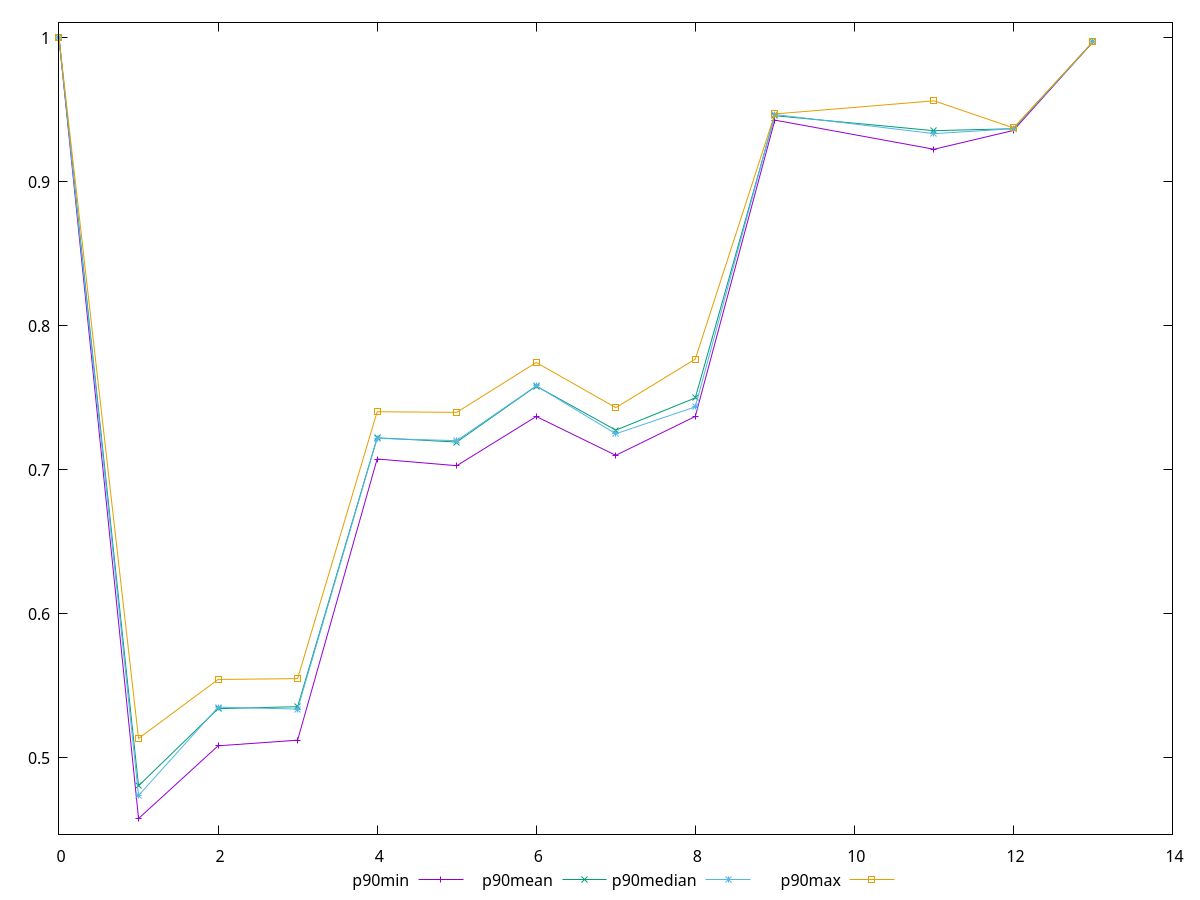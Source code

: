 reset
set terminal svg size 640, 520 enhanced background rgb 'white'
set output "report_00007_2020-12-11T15:55:29.892Z/meta/score/progression/value.svg"

$p90Min <<EOF
0 0.9999989804455924
1 0.4579236913114101
2 0.5084200537344374
3 0.512333465187359
4 0.7075793777629918
5 0.7029204508617969
6 0.7370869583596307
7 0.7101377952085194
8 0.7371551063622097
9 0.9428999271464161
11 0.9226685120812858
12 0.935759916881441
13 0.9972278955956739
EOF

$p90Mean <<EOF
0 0.999999035326048
1 0.48063334500345184
2 0.5342190278465773
3 0.5355928155470795
4 0.7223070322849509
5 0.7193530888504199
6 0.7582192144828781
7 0.7276207815590165
8 0.7500181648187442
9 0.9459695365295995
11 0.9355702792844417
12 0.9369348342333168
13 0.9972446914374236
EOF

$p90Median <<EOF
0 0.9999990341449824
1 0.4739038743317071
2 0.5352809141339204
3 0.5339069001494735
4 0.7218977830706907
5 0.7203025420212729
6 0.7583762337749103
7 0.7250972841645769
8 0.7438008278510883
9 0.9468057026825691
11 0.9335067634923552
12 0.9369912869497834
13 0.9972441047591099
EOF

$p90Max <<EOF
0 0.9999990838685003
1 0.5135154334996269
2 0.5544934915624473
3 0.5550604887249247
4 0.7403951852394232
5 0.7399802823189373
6 0.7745950872913464
7 0.7432376532437743
8 0.7769587298750307
9 0.9472077979278886
11 0.9563229509338737
12 0.9374868255315372
13 0.9972626397141333
EOF

set key outside below
set yrange [0.4470821834602683:1.0108405917196421]

plot \
  $p90Min title "p90min" with linespoints, \
  $p90Mean title "p90mean" with linespoints, \
  $p90Median title "p90median" with linespoints, \
  $p90Max title "p90max" with linespoints, \


reset